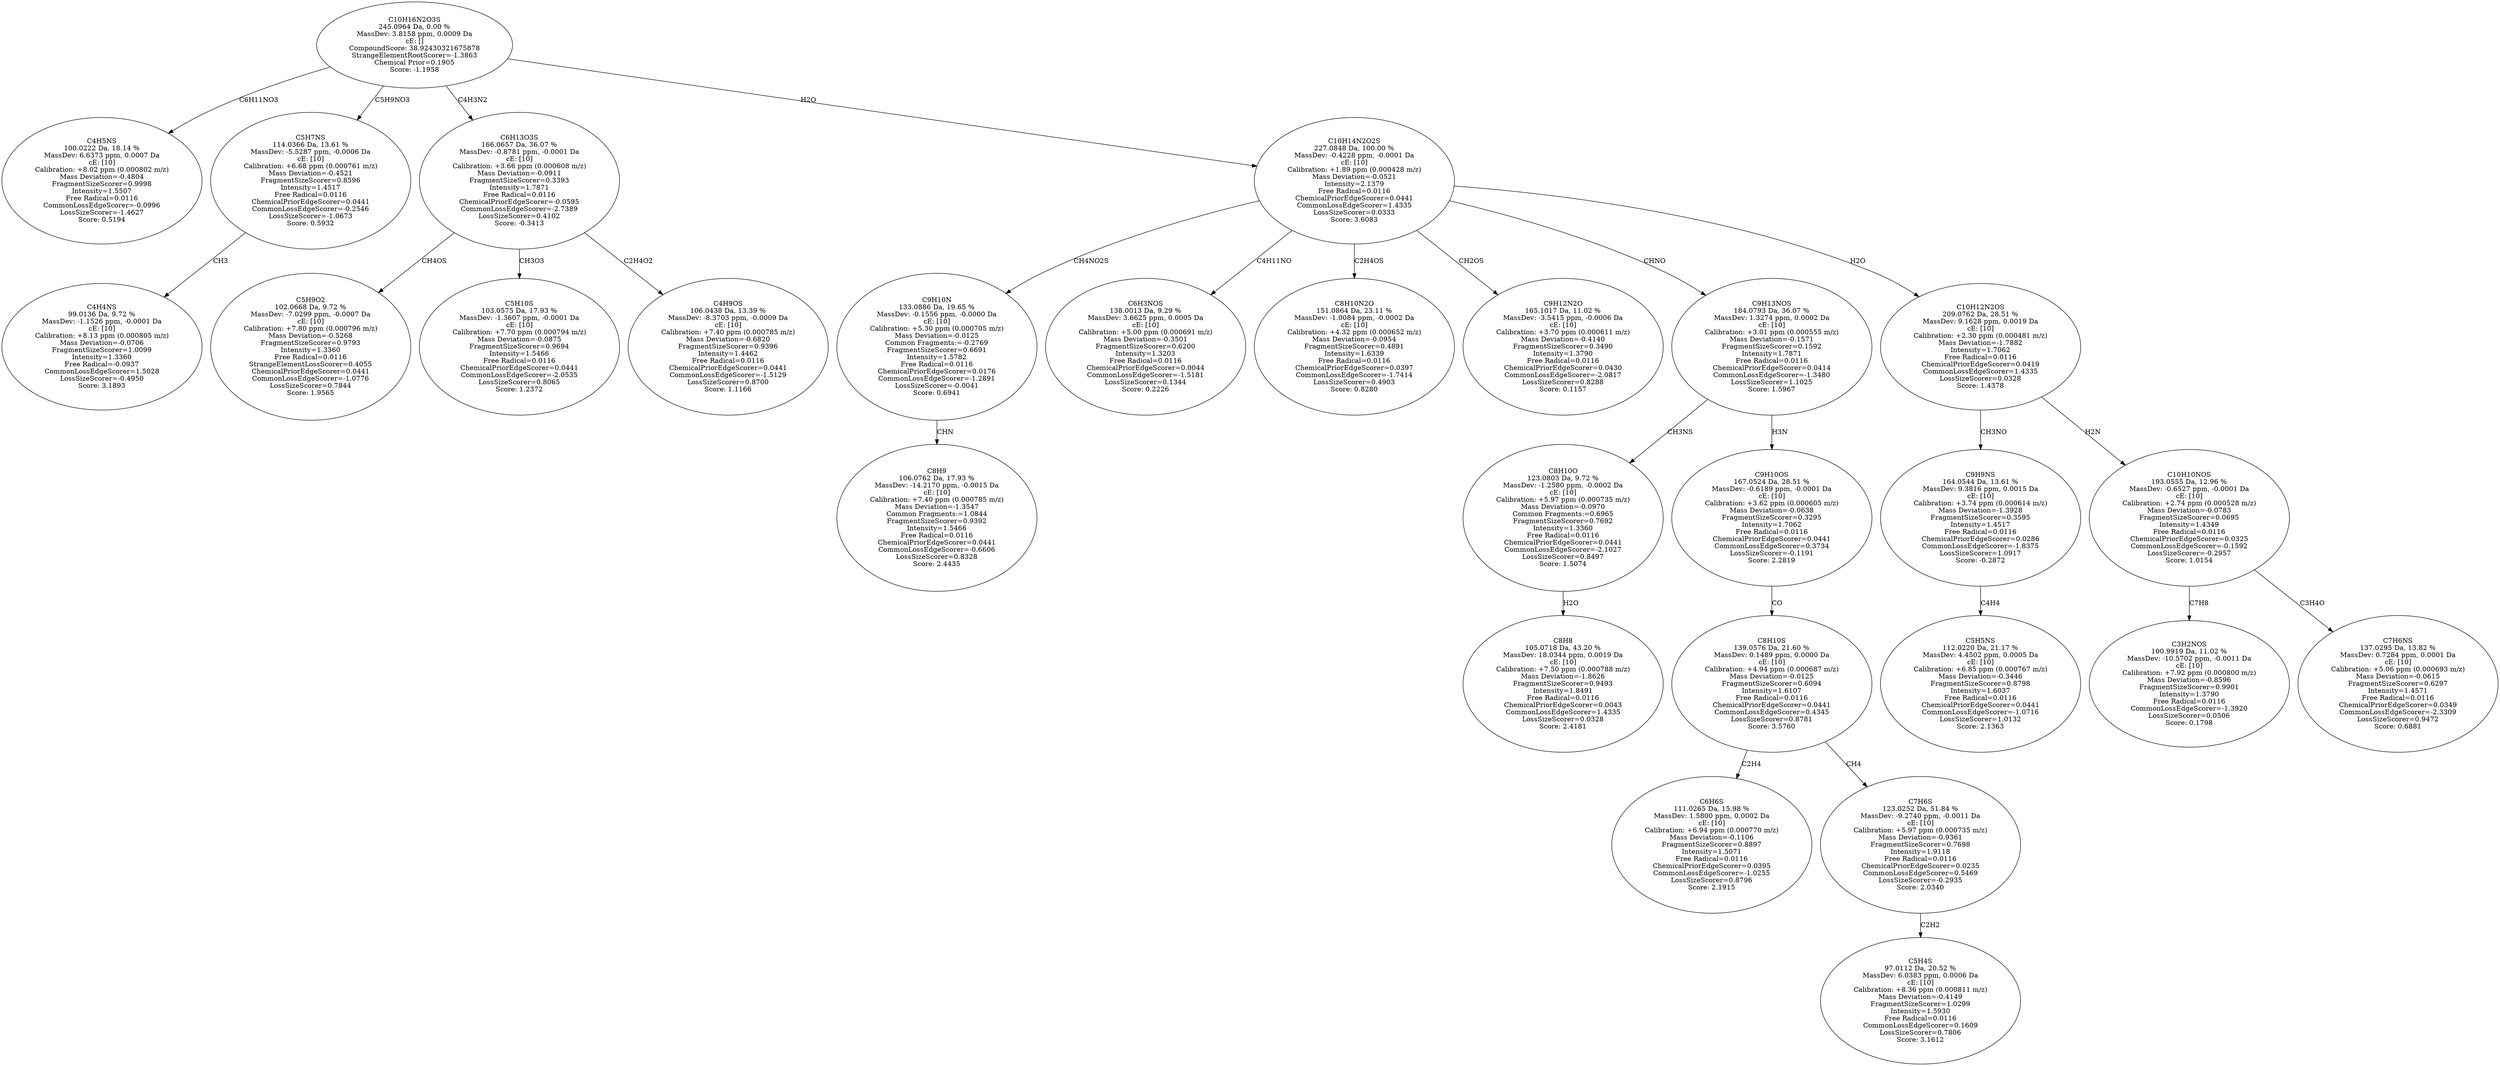 strict digraph {
v1 [label="C4H5NS\n100.0222 Da, 18.14 %\nMassDev: 6.6373 ppm, 0.0007 Da\ncE: [10]\nCalibration: +8.02 ppm (0.000802 m/z)\nMass Deviation=-0.4804\nFragmentSizeScorer=0.9998\nIntensity=1.5507\nFree Radical=0.0116\nCommonLossEdgeScorer=-0.0996\nLossSizeScorer=-1.4627\nScore: 0.5194"];
v2 [label="C4H4NS\n99.0136 Da, 9.72 %\nMassDev: -1.1526 ppm, -0.0001 Da\ncE: [10]\nCalibration: +8.13 ppm (0.000805 m/z)\nMass Deviation=-0.0706\nFragmentSizeScorer=1.0099\nIntensity=1.3360\nFree Radical=-0.0937\nCommonLossEdgeScorer=1.5028\nLossSizeScorer=-0.4950\nScore: 3.1893"];
v3 [label="C5H7NS\n114.0366 Da, 13.61 %\nMassDev: -5.5287 ppm, -0.0006 Da\ncE: [10]\nCalibration: +6.68 ppm (0.000761 m/z)\nMass Deviation=-0.4521\nFragmentSizeScorer=0.8596\nIntensity=1.4517\nFree Radical=0.0116\nChemicalPriorEdgeScorer=0.0441\nCommonLossEdgeScorer=-0.2546\nLossSizeScorer=-1.0673\nScore: 0.5932"];
v4 [label="C5H9O2\n102.0668 Da, 9.72 %\nMassDev: -7.0299 ppm, -0.0007 Da\ncE: [10]\nCalibration: +7.80 ppm (0.000796 m/z)\nMass Deviation=-0.5268\nFragmentSizeScorer=0.9793\nIntensity=1.3360\nFree Radical=0.0116\nStrangeElementLossScorer=0.4055\nChemicalPriorEdgeScorer=0.0441\nCommonLossEdgeScorer=-1.0776\nLossSizeScorer=0.7844\nScore: 1.9565"];
v5 [label="C5H10S\n103.0575 Da, 17.93 %\nMassDev: -1.3607 ppm, -0.0001 Da\ncE: [10]\nCalibration: +7.70 ppm (0.000794 m/z)\nMass Deviation=-0.0875\nFragmentSizeScorer=0.9694\nIntensity=1.5466\nFree Radical=0.0116\nChemicalPriorEdgeScorer=0.0441\nCommonLossEdgeScorer=-2.0535\nLossSizeScorer=0.8065\nScore: 1.2372"];
v6 [label="C4H9OS\n106.0438 Da, 13.39 %\nMassDev: -8.3703 ppm, -0.0009 Da\ncE: [10]\nCalibration: +7.40 ppm (0.000785 m/z)\nMass Deviation=-0.6820\nFragmentSizeScorer=0.9396\nIntensity=1.4462\nFree Radical=0.0116\nChemicalPriorEdgeScorer=0.0441\nCommonLossEdgeScorer=-1.5129\nLossSizeScorer=0.8700\nScore: 1.1166"];
v7 [label="C6H13O3S\n166.0657 Da, 36.07 %\nMassDev: -0.8781 ppm, -0.0001 Da\ncE: [10]\nCalibration: +3.66 ppm (0.000608 m/z)\nMass Deviation=-0.0911\nFragmentSizeScorer=0.3393\nIntensity=1.7871\nFree Radical=0.0116\nChemicalPriorEdgeScorer=-0.0595\nCommonLossEdgeScorer=-2.7389\nLossSizeScorer=0.4102\nScore: -0.3413"];
v8 [label="C8H9\n106.0762 Da, 17.93 %\nMassDev: -14.2170 ppm, -0.0015 Da\ncE: [10]\nCalibration: +7.40 ppm (0.000785 m/z)\nMass Deviation=-1.3547\nCommon Fragments:=1.0844\nFragmentSizeScorer=0.9392\nIntensity=1.5466\nFree Radical=0.0116\nChemicalPriorEdgeScorer=0.0441\nCommonLossEdgeScorer=-0.6606\nLossSizeScorer=0.8328\nScore: 2.4435"];
v9 [label="C9H10N\n133.0886 Da, 19.65 %\nMassDev: -0.1556 ppm, -0.0000 Da\ncE: [10]\nCalibration: +5.30 ppm (0.000705 m/z)\nMass Deviation=-0.0125\nCommon Fragments:=-0.2769\nFragmentSizeScorer=0.6691\nIntensity=1.5782\nFree Radical=0.0116\nChemicalPriorEdgeScorer=0.0176\nCommonLossEdgeScorer=-1.2891\nLossSizeScorer=-0.0041\nScore: 0.6941"];
v10 [label="C6H3NOS\n138.0013 Da, 9.29 %\nMassDev: 3.6625 ppm, 0.0005 Da\ncE: [10]\nCalibration: +5.00 ppm (0.000691 m/z)\nMass Deviation=-0.3501\nFragmentSizeScorer=0.6200\nIntensity=1.3203\nFree Radical=0.0116\nChemicalPriorEdgeScorer=0.0044\nCommonLossEdgeScorer=-1.5181\nLossSizeScorer=0.1344\nScore: 0.2226"];
v11 [label="C8H10N2O\n151.0864 Da, 23.11 %\nMassDev: -1.0084 ppm, -0.0002 Da\ncE: [10]\nCalibration: +4.32 ppm (0.000652 m/z)\nMass Deviation=-0.0954\nFragmentSizeScorer=0.4891\nIntensity=1.6339\nFree Radical=0.0116\nChemicalPriorEdgeScorer=0.0397\nCommonLossEdgeScorer=-1.7414\nLossSizeScorer=0.4903\nScore: 0.8280"];
v12 [label="C9H12N2O\n165.1017 Da, 11.02 %\nMassDev: -3.5415 ppm, -0.0006 Da\ncE: [10]\nCalibration: +3.70 ppm (0.000611 m/z)\nMass Deviation=-0.4140\nFragmentSizeScorer=0.3490\nIntensity=1.3790\nFree Radical=0.0116\nChemicalPriorEdgeScorer=0.0430\nCommonLossEdgeScorer=-2.0817\nLossSizeScorer=0.8288\nScore: 0.1157"];
v13 [label="C8H8\n105.0718 Da, 43.20 %\nMassDev: 18.0344 ppm, 0.0019 Da\ncE: [10]\nCalibration: +7.50 ppm (0.000788 m/z)\nMass Deviation=-1.8626\nFragmentSizeScorer=0.9493\nIntensity=1.8491\nFree Radical=0.0116\nChemicalPriorEdgeScorer=0.0043\nCommonLossEdgeScorer=1.4335\nLossSizeScorer=0.0328\nScore: 2.4181"];
v14 [label="C8H10O\n123.0803 Da, 9.72 %\nMassDev: -1.2580 ppm, -0.0002 Da\ncE: [10]\nCalibration: +5.97 ppm (0.000735 m/z)\nMass Deviation=-0.0970\nCommon Fragments:=0.6965\nFragmentSizeScorer=0.7692\nIntensity=1.3360\nFree Radical=0.0116\nChemicalPriorEdgeScorer=0.0441\nCommonLossEdgeScorer=-2.1027\nLossSizeScorer=0.8497\nScore: 1.5074"];
v15 [label="C6H6S\n111.0265 Da, 15.98 %\nMassDev: 1.5800 ppm, 0.0002 Da\ncE: [10]\nCalibration: +6.94 ppm (0.000770 m/z)\nMass Deviation=-0.1106\nFragmentSizeScorer=0.8897\nIntensity=1.5071\nFree Radical=0.0116\nChemicalPriorEdgeScorer=0.0395\nCommonLossEdgeScorer=-1.0255\nLossSizeScorer=0.8796\nScore: 2.1915"];
v16 [label="C5H4S\n97.0112 Da, 20.52 %\nMassDev: 6.0383 ppm, 0.0006 Da\ncE: [10]\nCalibration: +8.36 ppm (0.000811 m/z)\nMass Deviation=-0.4149\nFragmentSizeScorer=1.0299\nIntensity=1.5930\nFree Radical=0.0116\nCommonLossEdgeScorer=0.1609\nLossSizeScorer=0.7806\nScore: 3.1612"];
v17 [label="C7H6S\n123.0252 Da, 51.84 %\nMassDev: -9.2740 ppm, -0.0011 Da\ncE: [10]\nCalibration: +5.97 ppm (0.000735 m/z)\nMass Deviation=-0.9361\nFragmentSizeScorer=0.7698\nIntensity=1.9118\nFree Radical=0.0116\nChemicalPriorEdgeScorer=0.0235\nCommonLossEdgeScorer=0.5469\nLossSizeScorer=-0.2935\nScore: 2.0340"];
v18 [label="C8H10S\n139.0576 Da, 21.60 %\nMassDev: 0.1489 ppm, 0.0000 Da\ncE: [10]\nCalibration: +4.94 ppm (0.000687 m/z)\nMass Deviation=-0.0125\nFragmentSizeScorer=0.6094\nIntensity=1.6107\nFree Radical=0.0116\nChemicalPriorEdgeScorer=0.0441\nCommonLossEdgeScorer=0.4345\nLossSizeScorer=0.8781\nScore: 3.5760"];
v19 [label="C9H10OS\n167.0524 Da, 28.51 %\nMassDev: -0.6189 ppm, -0.0001 Da\ncE: [10]\nCalibration: +3.62 ppm (0.000605 m/z)\nMass Deviation=-0.0638\nFragmentSizeScorer=0.3295\nIntensity=1.7062\nFree Radical=0.0116\nChemicalPriorEdgeScorer=0.0441\nCommonLossEdgeScorer=0.3734\nLossSizeScorer=-0.1191\nScore: 2.2819"];
v20 [label="C9H13NOS\n184.0793 Da, 36.07 %\nMassDev: 1.3274 ppm, 0.0002 Da\ncE: [10]\nCalibration: +3.01 ppm (0.000555 m/z)\nMass Deviation=-0.1571\nFragmentSizeScorer=0.1592\nIntensity=1.7871\nFree Radical=0.0116\nChemicalPriorEdgeScorer=0.0414\nCommonLossEdgeScorer=-1.3480\nLossSizeScorer=1.1025\nScore: 1.5967"];
v21 [label="C5H5NS\n112.0220 Da, 21.17 %\nMassDev: 4.4502 ppm, 0.0005 Da\ncE: [10]\nCalibration: +6.85 ppm (0.000767 m/z)\nMass Deviation=-0.3446\nFragmentSizeScorer=0.8798\nIntensity=1.6037\nFree Radical=0.0116\nChemicalPriorEdgeScorer=0.0441\nCommonLossEdgeScorer=-1.0716\nLossSizeScorer=1.0132\nScore: 2.1363"];
v22 [label="C9H9NS\n164.0544 Da, 13.61 %\nMassDev: 9.3816 ppm, 0.0015 Da\ncE: [10]\nCalibration: +3.74 ppm (0.000614 m/z)\nMass Deviation=-1.3928\nFragmentSizeScorer=0.3595\nIntensity=1.4517\nFree Radical=0.0116\nChemicalPriorEdgeScorer=0.0286\nCommonLossEdgeScorer=-1.8375\nLossSizeScorer=1.0917\nScore: -0.2872"];
v23 [label="C3H2NOS\n100.9919 Da, 11.02 %\nMassDev: -10.5702 ppm, -0.0011 Da\ncE: [10]\nCalibration: +7.92 ppm (0.000800 m/z)\nMass Deviation=-0.8596\nFragmentSizeScorer=0.9901\nIntensity=1.3790\nFree Radical=0.0116\nCommonLossEdgeScorer=-1.3920\nLossSizeScorer=0.0506\nScore: 0.1798"];
v24 [label="C7H6NS\n137.0295 Da, 13.82 %\nMassDev: 0.7284 ppm, 0.0001 Da\ncE: [10]\nCalibration: +5.06 ppm (0.000693 m/z)\nMass Deviation=-0.0615\nFragmentSizeScorer=0.6297\nIntensity=1.4571\nFree Radical=0.0116\nChemicalPriorEdgeScorer=0.0349\nCommonLossEdgeScorer=-2.3309\nLossSizeScorer=0.9472\nScore: 0.6881"];
v25 [label="C10H10NOS\n193.0555 Da, 12.96 %\nMassDev: -0.6527 ppm, -0.0001 Da\ncE: [10]\nCalibration: +2.74 ppm (0.000528 m/z)\nMass Deviation=-0.0783\nFragmentSizeScorer=0.0695\nIntensity=1.4349\nFree Radical=0.0116\nChemicalPriorEdgeScorer=0.0325\nCommonLossEdgeScorer=-0.1592\nLossSizeScorer=-0.2957\nScore: 1.0154"];
v26 [label="C10H12N2OS\n209.0762 Da, 28.51 %\nMassDev: 9.1628 ppm, 0.0019 Da\ncE: [10]\nCalibration: +2.30 ppm (0.000481 m/z)\nMass Deviation=-1.7882\nIntensity=1.7062\nFree Radical=0.0116\nChemicalPriorEdgeScorer=0.0419\nCommonLossEdgeScorer=1.4335\nLossSizeScorer=0.0328\nScore: 1.4378"];
v27 [label="C10H14N2O2S\n227.0848 Da, 100.00 %\nMassDev: -0.4228 ppm, -0.0001 Da\ncE: [10]\nCalibration: +1.89 ppm (0.000428 m/z)\nMass Deviation=-0.0521\nIntensity=2.1379\nFree Radical=0.0116\nChemicalPriorEdgeScorer=0.0441\nCommonLossEdgeScorer=1.4335\nLossSizeScorer=0.0333\nScore: 3.6083"];
v28 [label="C10H16N2O3S\n245.0964 Da, 0.00 %\nMassDev: 3.8158 ppm, 0.0009 Da\ncE: []\nCompoundScore: 38.92430321675878\nStrangeElementRootScorer=-1.3863\nChemical Prior=0.1905\nScore: -1.1958"];
v28 -> v1 [label="C6H11NO3"];
v3 -> v2 [label="CH3"];
v28 -> v3 [label="C5H9NO3"];
v7 -> v4 [label="CH4OS"];
v7 -> v5 [label="CH3O3"];
v7 -> v6 [label="C2H4O2"];
v28 -> v7 [label="C4H3N2"];
v9 -> v8 [label="CHN"];
v27 -> v9 [label="CH4NO2S"];
v27 -> v10 [label="C4H11NO"];
v27 -> v11 [label="C2H4OS"];
v27 -> v12 [label="CH2OS"];
v14 -> v13 [label="H2O"];
v20 -> v14 [label="CH3NS"];
v18 -> v15 [label="C2H4"];
v17 -> v16 [label="C2H2"];
v18 -> v17 [label="CH4"];
v19 -> v18 [label="CO"];
v20 -> v19 [label="H3N"];
v27 -> v20 [label="CHNO"];
v22 -> v21 [label="C4H4"];
v26 -> v22 [label="CH3NO"];
v25 -> v23 [label="C7H8"];
v25 -> v24 [label="C3H4O"];
v26 -> v25 [label="H2N"];
v27 -> v26 [label="H2O"];
v28 -> v27 [label="H2O"];
}